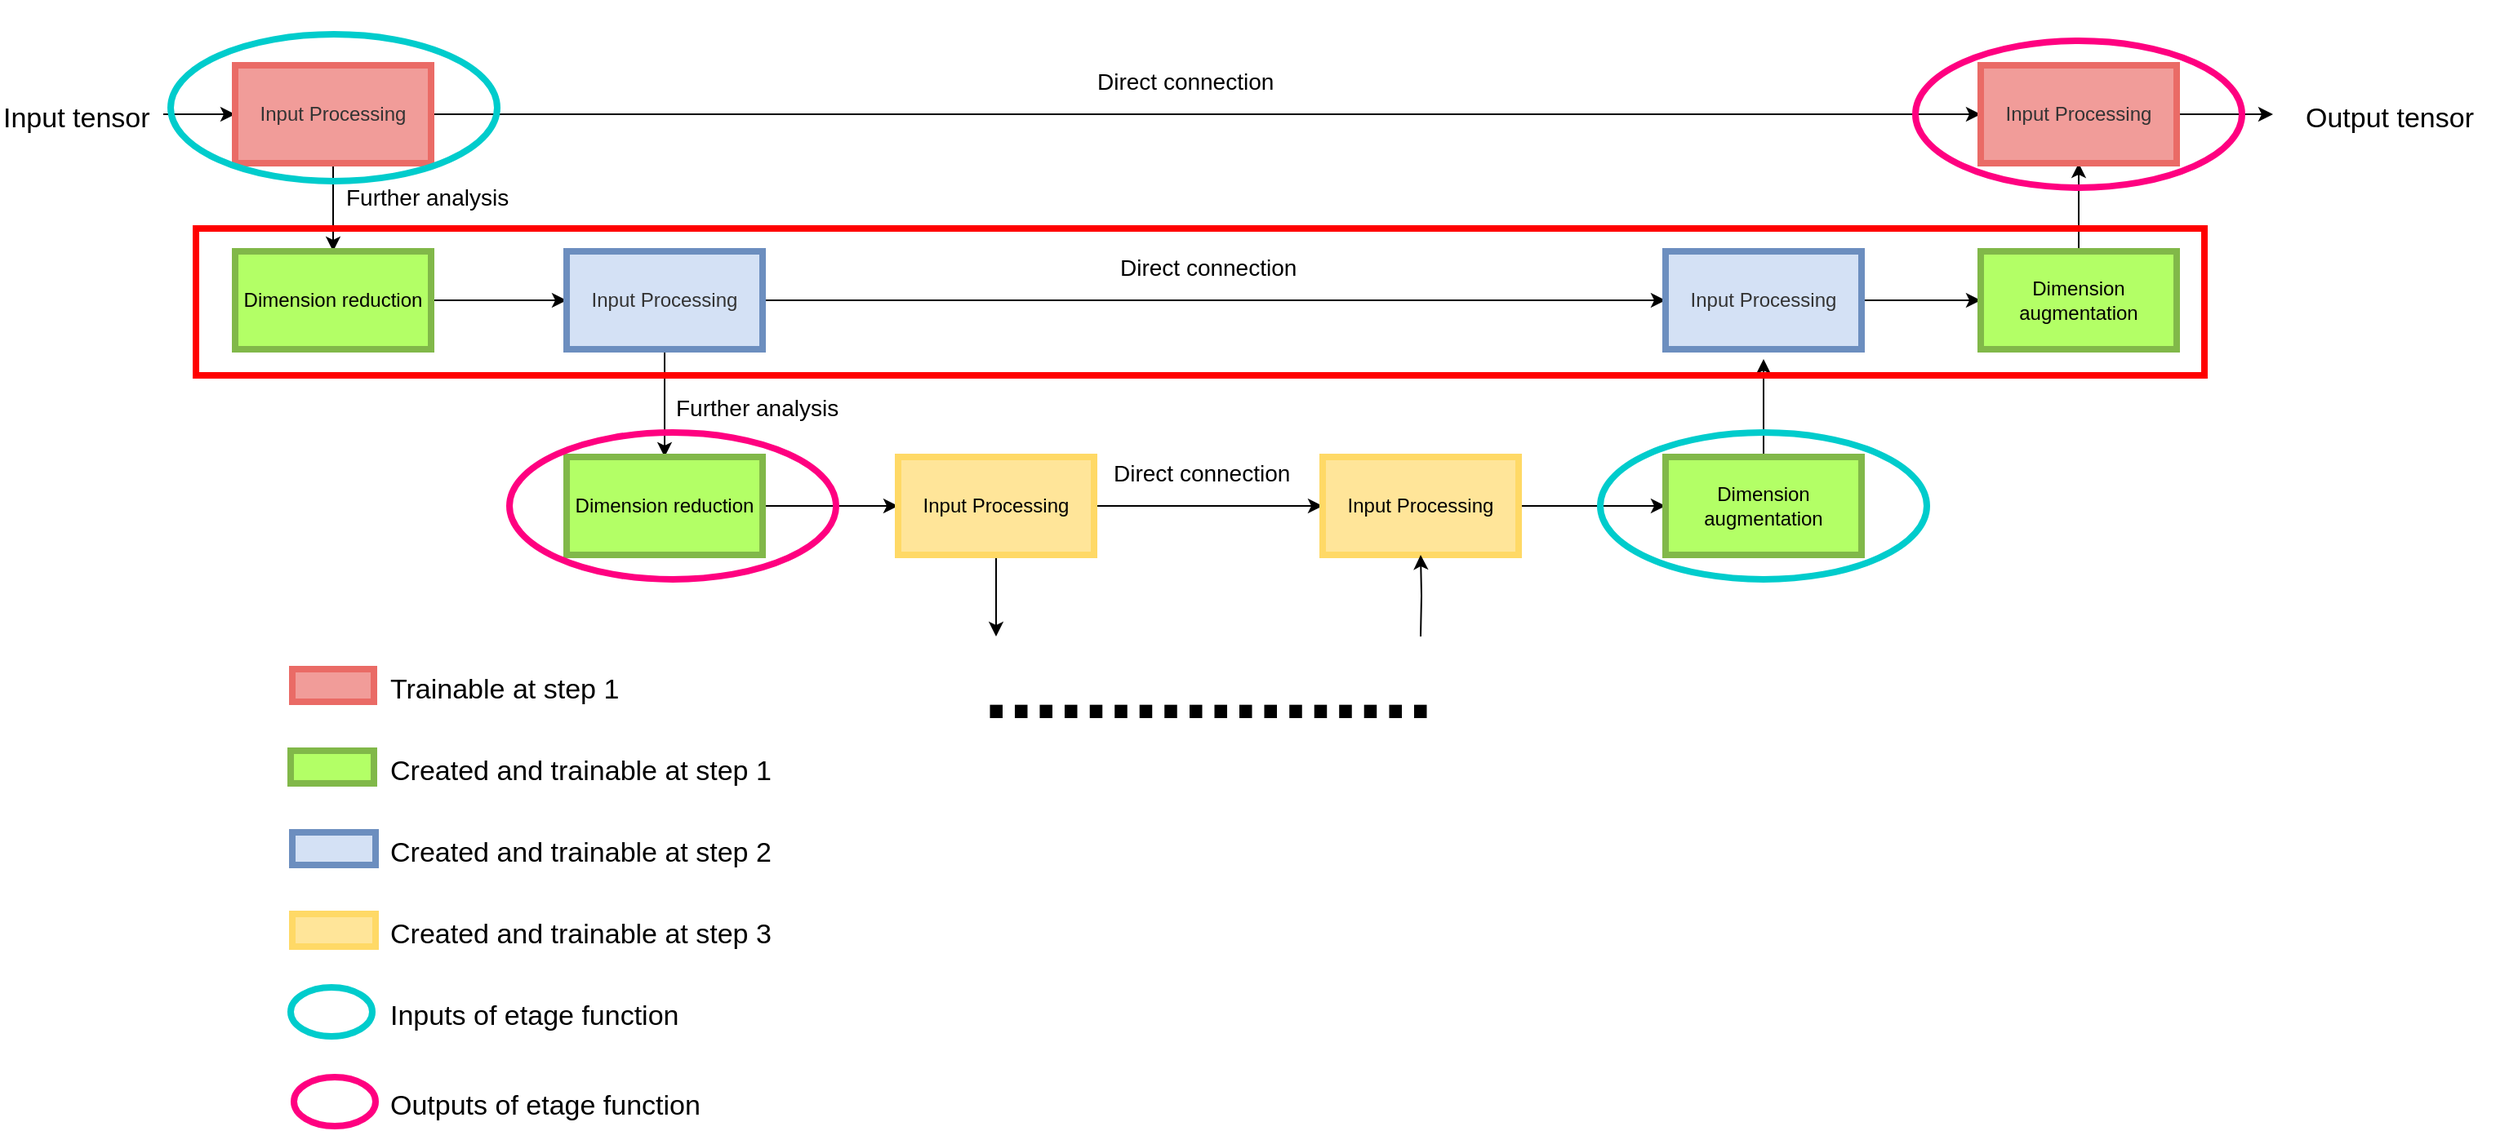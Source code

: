 <mxfile version="12.1.7" type="device" pages="1"><diagram id="wJYLkXMNd56GKJWopcdZ" name="Page-1"><mxGraphModel dx="2483" dy="962" grid="1" gridSize="10" guides="1" tooltips="1" connect="1" arrows="1" fold="1" page="1" pageScale="1" pageWidth="827" pageHeight="1169" math="0" shadow="0"><root><mxCell id="0"/><mxCell id="1" parent="0"/><mxCell id="jNTlBvFBs_DXu-FJhwB7-11" style="edgeStyle=orthogonalEdgeStyle;rounded=0;orthogonalLoop=1;jettySize=auto;html=1;exitX=0.5;exitY=1;exitDx=0;exitDy=0;entryX=0.5;entryY=0;entryDx=0;entryDy=0;" edge="1" parent="1" source="jNTlBvFBs_DXu-FJhwB7-1" target="jNTlBvFBs_DXu-FJhwB7-2"><mxGeometry relative="1" as="geometry"/></mxCell><mxCell id="jNTlBvFBs_DXu-FJhwB7-26" style="edgeStyle=orthogonalEdgeStyle;rounded=0;orthogonalLoop=1;jettySize=auto;html=1;exitX=1;exitY=0.5;exitDx=0;exitDy=0;fontSize=55;" edge="1" parent="1" source="jNTlBvFBs_DXu-FJhwB7-1" target="jNTlBvFBs_DXu-FJhwB7-10"><mxGeometry relative="1" as="geometry"/></mxCell><mxCell id="jNTlBvFBs_DXu-FJhwB7-27" style="edgeStyle=orthogonalEdgeStyle;rounded=0;orthogonalLoop=1;jettySize=auto;html=1;exitX=0;exitY=0.5;exitDx=0;exitDy=0;fontSize=55;endSize=0;startArrow=classic;startFill=1;endArrow=none;endFill=0;" edge="1" parent="1" source="jNTlBvFBs_DXu-FJhwB7-1"><mxGeometry relative="1" as="geometry"><mxPoint x="-10" y="80" as="targetPoint"/></mxGeometry></mxCell><mxCell id="jNTlBvFBs_DXu-FJhwB7-1" value="Input Processing" style="rounded=0;whiteSpace=wrap;html=1;fillColor=#F19C99;strokeColor=#EA6B66;fontColor=#333333;strokeWidth=4;" vertex="1" parent="1"><mxGeometry x="34" y="50" width="120" height="60" as="geometry"/></mxCell><mxCell id="jNTlBvFBs_DXu-FJhwB7-12" style="edgeStyle=orthogonalEdgeStyle;rounded=0;orthogonalLoop=1;jettySize=auto;html=1;exitX=1;exitY=0.5;exitDx=0;exitDy=0;entryX=0;entryY=0.5;entryDx=0;entryDy=0;" edge="1" parent="1" source="jNTlBvFBs_DXu-FJhwB7-2" target="jNTlBvFBs_DXu-FJhwB7-3"><mxGeometry relative="1" as="geometry"/></mxCell><mxCell id="jNTlBvFBs_DXu-FJhwB7-2" value="Dimension reduction" style="rounded=0;whiteSpace=wrap;html=1;fillColor=#B3FF66;strokeColor=#81B849;strokeWidth=4;" vertex="1" parent="1"><mxGeometry x="34" y="164" width="120" height="60" as="geometry"/></mxCell><mxCell id="jNTlBvFBs_DXu-FJhwB7-13" style="edgeStyle=orthogonalEdgeStyle;rounded=0;orthogonalLoop=1;jettySize=auto;html=1;exitX=0.5;exitY=1;exitDx=0;exitDy=0;entryX=0.5;entryY=0;entryDx=0;entryDy=0;" edge="1" parent="1" source="jNTlBvFBs_DXu-FJhwB7-3" target="jNTlBvFBs_DXu-FJhwB7-4"><mxGeometry relative="1" as="geometry"/></mxCell><mxCell id="jNTlBvFBs_DXu-FJhwB7-24" style="edgeStyle=orthogonalEdgeStyle;rounded=0;orthogonalLoop=1;jettySize=auto;html=1;exitX=1;exitY=0.5;exitDx=0;exitDy=0;entryX=0;entryY=0.5;entryDx=0;entryDy=0;" edge="1" parent="1" source="jNTlBvFBs_DXu-FJhwB7-3" target="jNTlBvFBs_DXu-FJhwB7-8"><mxGeometry relative="1" as="geometry"/></mxCell><mxCell id="jNTlBvFBs_DXu-FJhwB7-3" value="Input Processing" style="rounded=0;whiteSpace=wrap;html=1;fillColor=#D4E1F5;strokeColor=#6C8EBF;strokeWidth=4;fontColor=#333333;" vertex="1" parent="1"><mxGeometry x="237" y="164" width="120" height="60" as="geometry"/></mxCell><mxCell id="jNTlBvFBs_DXu-FJhwB7-14" style="edgeStyle=orthogonalEdgeStyle;rounded=0;orthogonalLoop=1;jettySize=auto;html=1;exitX=1;exitY=0.5;exitDx=0;exitDy=0;entryX=0;entryY=0.5;entryDx=0;entryDy=0;" edge="1" parent="1" source="jNTlBvFBs_DXu-FJhwB7-4" target="jNTlBvFBs_DXu-FJhwB7-5"><mxGeometry relative="1" as="geometry"/></mxCell><mxCell id="jNTlBvFBs_DXu-FJhwB7-4" value="Dimension reduction" style="rounded=0;whiteSpace=wrap;html=1;fillColor=#B3FF66;strokeColor=#81B849;strokeWidth=4;" vertex="1" parent="1"><mxGeometry x="237" y="290" width="120" height="60" as="geometry"/></mxCell><mxCell id="jNTlBvFBs_DXu-FJhwB7-15" style="edgeStyle=orthogonalEdgeStyle;rounded=0;orthogonalLoop=1;jettySize=auto;html=1;exitX=0.5;exitY=1;exitDx=0;exitDy=0;" edge="1" parent="1" source="jNTlBvFBs_DXu-FJhwB7-5"><mxGeometry relative="1" as="geometry"><mxPoint x="500" y="400" as="targetPoint"/></mxGeometry></mxCell><mxCell id="jNTlBvFBs_DXu-FJhwB7-19" style="edgeStyle=orthogonalEdgeStyle;rounded=0;orthogonalLoop=1;jettySize=auto;html=1;exitX=1;exitY=0.5;exitDx=0;exitDy=0;entryX=0;entryY=0.5;entryDx=0;entryDy=0;" edge="1" parent="1" source="jNTlBvFBs_DXu-FJhwB7-5" target="jNTlBvFBs_DXu-FJhwB7-6"><mxGeometry relative="1" as="geometry"/></mxCell><mxCell id="jNTlBvFBs_DXu-FJhwB7-5" value="Input Processing" style="rounded=0;whiteSpace=wrap;html=1;strokeColor=#FFD966;strokeWidth=4;fillColor=#FFE599;" vertex="1" parent="1"><mxGeometry x="440" y="290" width="120" height="60" as="geometry"/></mxCell><mxCell id="jNTlBvFBs_DXu-FJhwB7-20" style="edgeStyle=orthogonalEdgeStyle;rounded=0;orthogonalLoop=1;jettySize=auto;html=1;exitX=1;exitY=0.5;exitDx=0;exitDy=0;" edge="1" parent="1" source="jNTlBvFBs_DXu-FJhwB7-6" target="jNTlBvFBs_DXu-FJhwB7-7"><mxGeometry relative="1" as="geometry"/></mxCell><mxCell id="jNTlBvFBs_DXu-FJhwB7-6" value="Input Processing" style="rounded=0;whiteSpace=wrap;html=1;strokeColor=#FFD966;strokeWidth=4;fillColor=#FFE599;" vertex="1" parent="1"><mxGeometry x="700" y="290" width="120" height="60" as="geometry"/></mxCell><mxCell id="jNTlBvFBs_DXu-FJhwB7-21" style="edgeStyle=orthogonalEdgeStyle;rounded=0;orthogonalLoop=1;jettySize=auto;html=1;exitX=0.5;exitY=0;exitDx=0;exitDy=0;" edge="1" parent="1" source="jNTlBvFBs_DXu-FJhwB7-7"><mxGeometry relative="1" as="geometry"><mxPoint x="970" y="230" as="targetPoint"/></mxGeometry></mxCell><mxCell id="jNTlBvFBs_DXu-FJhwB7-7" value="Dimension augmentation" style="rounded=0;whiteSpace=wrap;html=1;fillColor=#B3FF66;strokeColor=#81B849;strokeWidth=4;" vertex="1" parent="1"><mxGeometry x="910" y="290" width="120" height="60" as="geometry"/></mxCell><mxCell id="jNTlBvFBs_DXu-FJhwB7-22" style="edgeStyle=orthogonalEdgeStyle;rounded=0;orthogonalLoop=1;jettySize=auto;html=1;exitX=1;exitY=0.5;exitDx=0;exitDy=0;" edge="1" parent="1" source="jNTlBvFBs_DXu-FJhwB7-8" target="jNTlBvFBs_DXu-FJhwB7-9"><mxGeometry relative="1" as="geometry"/></mxCell><mxCell id="jNTlBvFBs_DXu-FJhwB7-8" value="Input Processing" style="rounded=0;whiteSpace=wrap;html=1;fillColor=#D4E1F5;strokeColor=#6C8EBF;strokeWidth=4;fontColor=#333333;" vertex="1" parent="1"><mxGeometry x="910" y="164" width="120" height="60" as="geometry"/></mxCell><mxCell id="jNTlBvFBs_DXu-FJhwB7-23" style="edgeStyle=orthogonalEdgeStyle;rounded=0;orthogonalLoop=1;jettySize=auto;html=1;exitX=0.5;exitY=0;exitDx=0;exitDy=0;entryX=0.5;entryY=1;entryDx=0;entryDy=0;" edge="1" parent="1" source="jNTlBvFBs_DXu-FJhwB7-9" target="jNTlBvFBs_DXu-FJhwB7-10"><mxGeometry relative="1" as="geometry"/></mxCell><mxCell id="jNTlBvFBs_DXu-FJhwB7-9" value="Dimension augmentation" style="rounded=0;whiteSpace=wrap;html=1;fillColor=#B3FF66;strokeColor=#81B849;strokeWidth=4;" vertex="1" parent="1"><mxGeometry x="1103" y="164" width="120" height="60" as="geometry"/></mxCell><mxCell id="jNTlBvFBs_DXu-FJhwB7-28" style="edgeStyle=orthogonalEdgeStyle;rounded=0;orthogonalLoop=1;jettySize=auto;html=1;exitX=1;exitY=0.5;exitDx=0;exitDy=0;startArrow=none;startFill=0;endArrow=classic;endFill=1;endSize=6;fontSize=55;" edge="1" parent="1" source="jNTlBvFBs_DXu-FJhwB7-10"><mxGeometry relative="1" as="geometry"><mxPoint x="1282" y="80" as="targetPoint"/></mxGeometry></mxCell><mxCell id="jNTlBvFBs_DXu-FJhwB7-10" value="Input Processing" style="rounded=0;whiteSpace=wrap;html=1;fillColor=#F19C99;strokeColor=#EA6B66;fontColor=#333333;strokeWidth=4;" vertex="1" parent="1"><mxGeometry x="1103" y="50" width="120" height="60" as="geometry"/></mxCell><mxCell id="jNTlBvFBs_DXu-FJhwB7-18" style="edgeStyle=orthogonalEdgeStyle;rounded=0;orthogonalLoop=1;jettySize=auto;html=1;exitX=0.5;exitY=0;exitDx=0;exitDy=0;entryX=0.5;entryY=1;entryDx=0;entryDy=0;" edge="1" parent="1" target="jNTlBvFBs_DXu-FJhwB7-6"><mxGeometry relative="1" as="geometry"><mxPoint x="760" y="400" as="sourcePoint"/></mxGeometry></mxCell><mxCell id="jNTlBvFBs_DXu-FJhwB7-25" value=".................." style="text;html=1;strokeColor=none;fillColor=none;align=center;verticalAlign=middle;whiteSpace=wrap;rounded=0;fontStyle=1;fontSize=55;" vertex="1" parent="1"><mxGeometry x="590" y="400" width="80" height="60" as="geometry"/></mxCell><mxCell id="jNTlBvFBs_DXu-FJhwB7-30" value="&lt;span style=&quot;font-size: 14px&quot;&gt;Further analysis&lt;/span&gt;" style="text;html=1;resizable=0;points=[];autosize=1;align=left;verticalAlign=top;spacingTop=-4;fontSize=55;" vertex="1" parent="1"><mxGeometry x="100" y="81" width="120" height="80" as="geometry"/></mxCell><mxCell id="jNTlBvFBs_DXu-FJhwB7-32" value="&lt;span style=&quot;font-size: 14px&quot;&gt;Direct connection&lt;/span&gt;" style="text;html=1;resizable=0;points=[];autosize=1;align=left;verticalAlign=top;spacingTop=-4;fontSize=55;" vertex="1" parent="1"><mxGeometry x="560" y="10" width="120" height="80" as="geometry"/></mxCell><mxCell id="jNTlBvFBs_DXu-FJhwB7-33" value="&lt;span style=&quot;font-size: 14px&quot;&gt;Direct connection&lt;/span&gt;" style="text;html=1;resizable=0;points=[];autosize=1;align=left;verticalAlign=top;spacingTop=-4;fontSize=55;" vertex="1" parent="1"><mxGeometry x="573.5" y="124" width="120" height="80" as="geometry"/></mxCell><mxCell id="jNTlBvFBs_DXu-FJhwB7-34" value="&lt;span style=&quot;font-size: 14px&quot;&gt;Direct connection&lt;/span&gt;" style="text;html=1;resizable=0;points=[];autosize=1;align=left;verticalAlign=top;spacingTop=-4;fontSize=55;" vertex="1" parent="1"><mxGeometry x="570" y="250" width="120" height="80" as="geometry"/></mxCell><mxCell id="jNTlBvFBs_DXu-FJhwB7-35" value="" style="rounded=0;whiteSpace=wrap;html=1;fillColor=#F19C99;strokeColor=#EA6B66;fontColor=#333333;strokeWidth=4;" vertex="1" parent="1"><mxGeometry x="69" y="420" width="50" height="20" as="geometry"/></mxCell><mxCell id="jNTlBvFBs_DXu-FJhwB7-36" value="&lt;font style=&quot;font-size: 17px;&quot;&gt;Trainable at step 1&lt;/font&gt;" style="text;html=1;resizable=0;points=[];autosize=1;align=left;verticalAlign=top;spacingTop=-4;fontSize=17;" vertex="1" parent="1"><mxGeometry x="127" y="420" width="220" height="80" as="geometry"/></mxCell><mxCell id="jNTlBvFBs_DXu-FJhwB7-38" value="&lt;font style=&quot;font-size: 17px&quot;&gt;Created and trainable at step 1&amp;nbsp;&lt;/font&gt;" style="text;html=1;resizable=0;points=[];autosize=1;align=left;verticalAlign=top;spacingTop=-4;fontSize=17;" vertex="1" parent="1"><mxGeometry x="127" y="470" width="250" height="20" as="geometry"/></mxCell><mxCell id="jNTlBvFBs_DXu-FJhwB7-39" value="" style="rounded=0;whiteSpace=wrap;html=1;fillColor=#B3FF66;strokeColor=#81B849;strokeWidth=4;fontColor=#333333;" vertex="1" parent="1"><mxGeometry x="68" y="470" width="51" height="20" as="geometry"/></mxCell><mxCell id="jNTlBvFBs_DXu-FJhwB7-40" value="" style="rounded=0;whiteSpace=wrap;html=1;fillColor=#D4E1F5;strokeColor=#6C8EBF;strokeWidth=4;fontColor=#333333;" vertex="1" parent="1"><mxGeometry x="69" y="520" width="51" height="20" as="geometry"/></mxCell><mxCell id="jNTlBvFBs_DXu-FJhwB7-41" value="&lt;font style=&quot;font-size: 17px&quot;&gt;Created and trainable at step 2&amp;nbsp;&lt;/font&gt;" style="text;html=1;resizable=0;points=[];autosize=1;align=left;verticalAlign=top;spacingTop=-4;fontSize=17;" vertex="1" parent="1"><mxGeometry x="127" y="520" width="250" height="20" as="geometry"/></mxCell><mxCell id="jNTlBvFBs_DXu-FJhwB7-42" value="" style="rounded=0;whiteSpace=wrap;html=1;strokeColor=#FFD966;strokeWidth=4;fillColor=#FFE599;" vertex="1" parent="1"><mxGeometry x="69" y="570" width="51" height="20" as="geometry"/></mxCell><mxCell id="jNTlBvFBs_DXu-FJhwB7-43" value="&lt;font style=&quot;font-size: 17px&quot;&gt;Created and trainable at step 3&lt;/font&gt;" style="text;html=1;resizable=0;points=[];autosize=1;align=left;verticalAlign=top;spacingTop=-4;fontSize=17;" vertex="1" parent="1"><mxGeometry x="127" y="570" width="250" height="20" as="geometry"/></mxCell><mxCell id="jNTlBvFBs_DXu-FJhwB7-44" value="Input tensor" style="text;html=1;resizable=0;points=[];autosize=1;align=left;verticalAlign=top;spacingTop=-4;fontSize=17;" vertex="1" parent="1"><mxGeometry x="-110" y="70" width="110" height="20" as="geometry"/></mxCell><mxCell id="jNTlBvFBs_DXu-FJhwB7-45" value="Output tensor" style="text;html=1;resizable=0;points=[];autosize=1;align=left;verticalAlign=top;spacingTop=-4;fontSize=17;" vertex="1" parent="1"><mxGeometry x="1300" y="70" width="120" height="20" as="geometry"/></mxCell><mxCell id="jNTlBvFBs_DXu-FJhwB7-46" value="&lt;span style=&quot;font-size: 14px&quot;&gt;Further analysis&lt;/span&gt;" style="text;html=1;resizable=0;points=[];autosize=1;align=left;verticalAlign=top;spacingTop=-4;fontSize=55;" vertex="1" parent="1"><mxGeometry x="302" y="210" width="120" height="80" as="geometry"/></mxCell><mxCell id="jNTlBvFBs_DXu-FJhwB7-48" value="" style="rounded=0;whiteSpace=wrap;html=1;strokeColor=#FF0000;strokeWidth=4;fillColor=none;fontSize=17;" vertex="1" parent="1"><mxGeometry x="10" y="150" width="1230" height="90" as="geometry"/></mxCell><mxCell id="jNTlBvFBs_DXu-FJhwB7-49" value="" style="ellipse;whiteSpace=wrap;html=1;strokeColor=#00CCCC;strokeWidth=4;fillColor=none;fontSize=17;" vertex="1" parent="1"><mxGeometry x="-5.5" y="31" width="200" height="90" as="geometry"/></mxCell><mxCell id="jNTlBvFBs_DXu-FJhwB7-50" value="" style="ellipse;whiteSpace=wrap;html=1;strokeColor=#00CCCC;strokeWidth=4;fillColor=none;fontSize=17;" vertex="1" parent="1"><mxGeometry x="870" y="275" width="200" height="90" as="geometry"/></mxCell><mxCell id="jNTlBvFBs_DXu-FJhwB7-51" value="" style="ellipse;whiteSpace=wrap;html=1;strokeColor=#FF0080;strokeWidth=4;fillColor=none;fontSize=17;" vertex="1" parent="1"><mxGeometry x="202" y="275" width="200" height="90" as="geometry"/></mxCell><mxCell id="jNTlBvFBs_DXu-FJhwB7-52" value="" style="ellipse;whiteSpace=wrap;html=1;strokeColor=#FF0080;strokeWidth=4;fillColor=none;fontSize=17;" vertex="1" parent="1"><mxGeometry x="1063" y="35" width="200" height="90" as="geometry"/></mxCell><mxCell id="jNTlBvFBs_DXu-FJhwB7-53" value="" style="ellipse;whiteSpace=wrap;html=1;strokeColor=#FF0080;strokeWidth=4;fillColor=none;fontSize=17;" vertex="1" parent="1"><mxGeometry x="70" y="670" width="50" height="30" as="geometry"/></mxCell><mxCell id="jNTlBvFBs_DXu-FJhwB7-54" value="" style="ellipse;whiteSpace=wrap;html=1;strokeColor=#00CCCC;strokeWidth=4;fillColor=none;fontSize=17;" vertex="1" parent="1"><mxGeometry x="68" y="615" width="50" height="30" as="geometry"/></mxCell><mxCell id="jNTlBvFBs_DXu-FJhwB7-55" value="&lt;font style=&quot;font-size: 17px&quot;&gt;Outputs of etage function&lt;/font&gt;" style="text;html=1;resizable=0;points=[];autosize=1;align=left;verticalAlign=top;spacingTop=-4;fontSize=17;" vertex="1" parent="1"><mxGeometry x="127" y="675" width="210" height="20" as="geometry"/></mxCell><mxCell id="jNTlBvFBs_DXu-FJhwB7-56" value="&lt;font style=&quot;font-size: 17px&quot;&gt;Inputs of etage function&lt;/font&gt;" style="text;html=1;resizable=0;points=[];autosize=1;align=left;verticalAlign=top;spacingTop=-4;fontSize=17;" vertex="1" parent="1"><mxGeometry x="127" y="620" width="190" height="20" as="geometry"/></mxCell></root></mxGraphModel></diagram></mxfile>